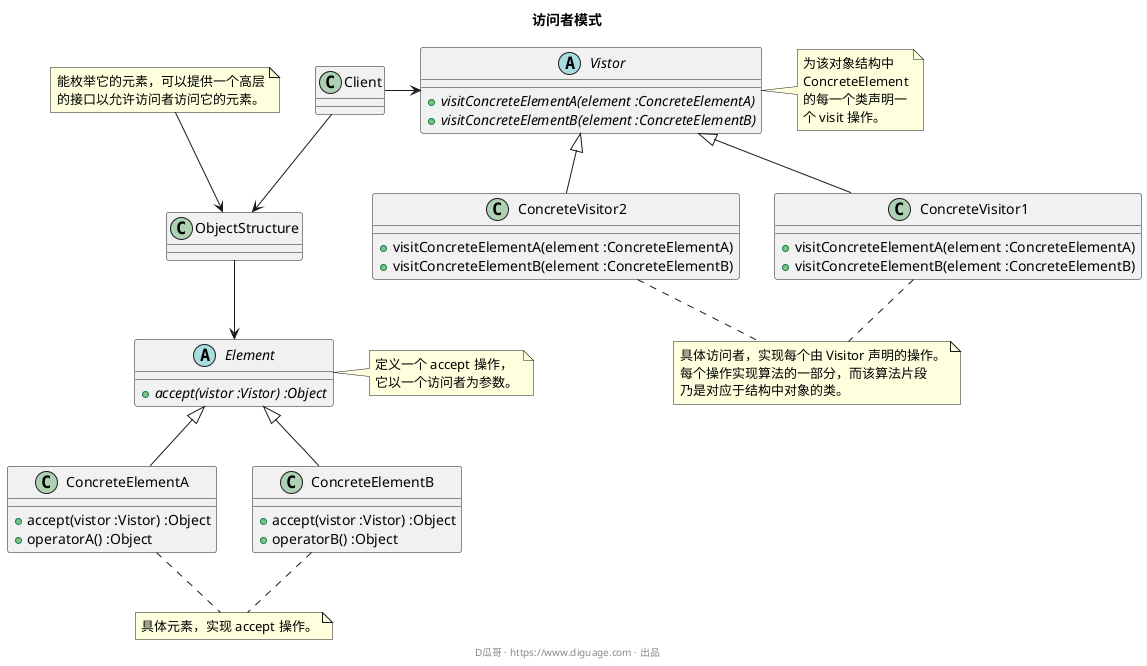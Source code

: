 @startuml
title "**访问者模式**"

abstract class Vistor {
  + {abstract} visitConcreteElementA(element :ConcreteElementA)
  + {abstract} visitConcreteElementB(element :ConcreteElementB)
}
'note top: 为该对象结构中 ConcreteElement 的每一个类声明一个 visit 操作。
note "为该对象结构中\nConcreteElement\n的每一个类声明一\n个 visit 操作。" as vn
vn .left. Vistor

class ConcreteVisitor1 {
  + visitConcreteElementA(element :ConcreteElementA)
  + visitConcreteElementB(element :ConcreteElementB)
}

class ConcreteVisitor2 {
  + visitConcreteElementA(element :ConcreteElementA)
  + visitConcreteElementB(element :ConcreteElementB)
}

note "具体访问者，实现每个由 Visitor 声明的操作。\n每个操作实现算法的一部分，而该算法片段\n乃是对应于结构中对象的类。" as cvn
ConcreteVisitor1 .. cvn
ConcreteVisitor2 .. cvn

abstract class Element {
  + {abstract} accept(vistor :Vistor) :Object
}
note "定义一个 accept 操作，\n它以一个访问者为参数。" as en
en .right.> Element

class ConcreteElementA {
  + accept(vistor :Vistor) :Object
  + operatorA() :Object
}

class ConcreteElementB {
  + accept(vistor :Vistor) :Object
  + operatorB() :Object
}

note "具体元素，实现 accept 操作。" as cen

ConcreteElementA .. cen
ConcreteElementB .. cen

class ObjectStructure
note "能枚举它的元素，可以提供一个高层\n的接口以允许访问者访问它的元素。" as osn
osn --> ObjectStructure
osn .[hidden]right.> Client

class Client

Vistor <|-- ConcreteVisitor1
Vistor <|-- ConcreteVisitor2

Element <|-- ConcreteElementA
Element <|-- ConcreteElementB

ObjectStructure -down-> Element

Client -right-> Vistor
Client -down-> ObjectStructure

footer D瓜哥 · https://www.diguage.com · 出品
@enduml
